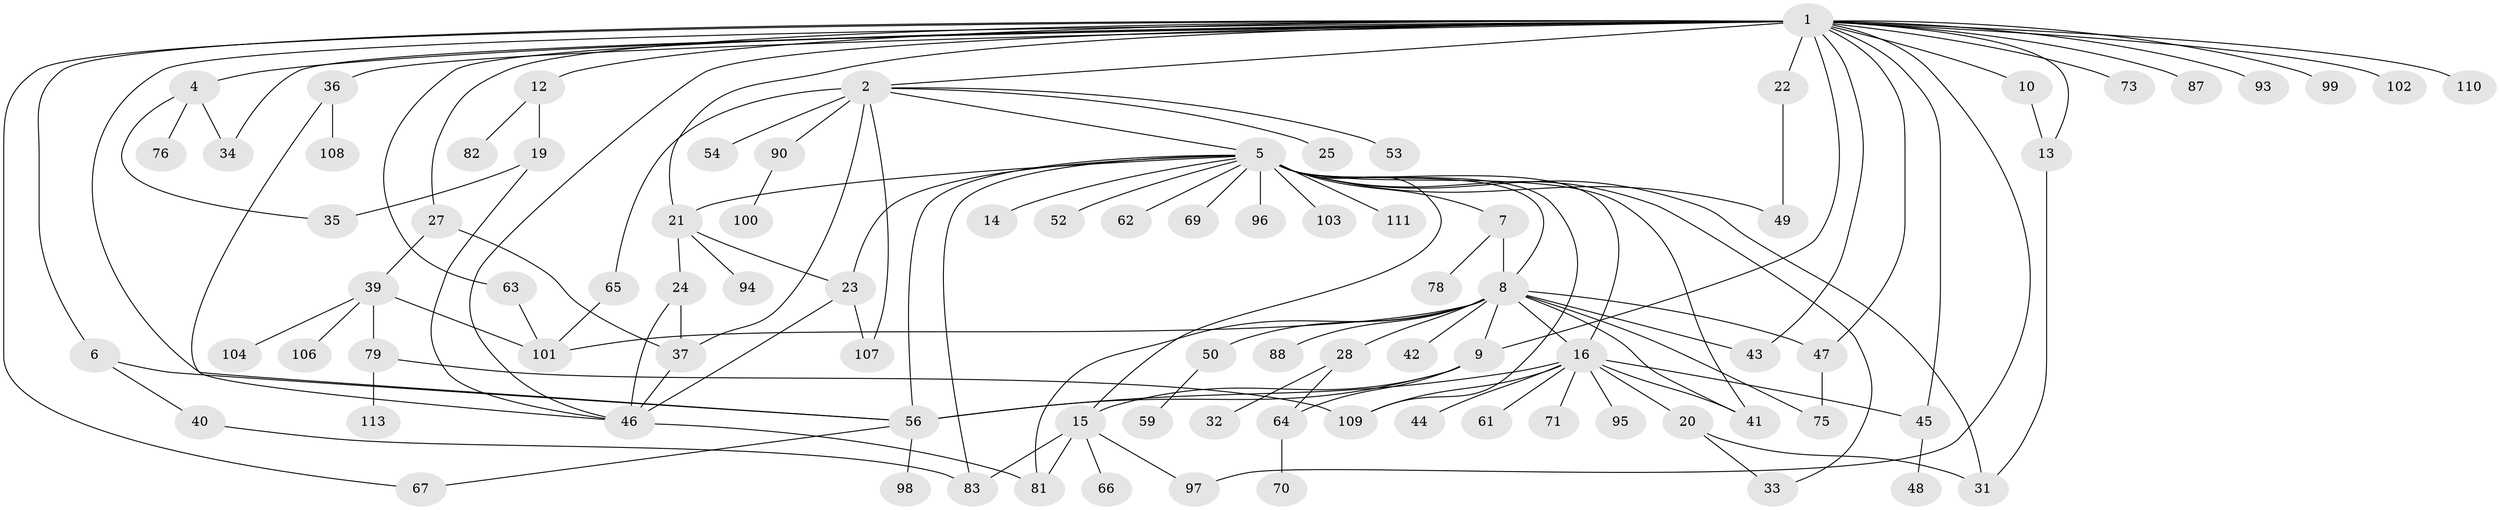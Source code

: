 // Generated by graph-tools (version 1.1) at 2025/23/03/03/25 07:23:51]
// undirected, 87 vertices, 129 edges
graph export_dot {
graph [start="1"]
  node [color=gray90,style=filled];
  1 [super="+89"];
  2 [super="+3"];
  4 [super="+17"];
  5 [super="+84"];
  6;
  7;
  8 [super="+11"];
  9;
  10;
  12 [super="+18"];
  13 [super="+26"];
  14 [super="+92"];
  15 [super="+115"];
  16 [super="+30"];
  19 [super="+38"];
  20;
  21 [super="+72"];
  22;
  23 [super="+29"];
  24;
  25;
  27 [super="+60"];
  28;
  31 [super="+58"];
  32 [super="+91"];
  33;
  34;
  35;
  36;
  37 [super="+51"];
  39 [super="+74"];
  40;
  41;
  42;
  43;
  44;
  45 [super="+114"];
  46 [super="+112"];
  47 [super="+55"];
  48;
  49;
  50;
  52;
  53;
  54;
  56 [super="+57"];
  59 [super="+77"];
  61;
  62;
  63 [super="+68"];
  64 [super="+117"];
  65 [super="+86"];
  66;
  67;
  69;
  70;
  71;
  73;
  75;
  76;
  78;
  79 [super="+80"];
  81;
  82;
  83 [super="+85"];
  87;
  88;
  90;
  93;
  94;
  95;
  96;
  97;
  98;
  99;
  100 [super="+105"];
  101 [super="+116"];
  102;
  103;
  104;
  106;
  107;
  108;
  109;
  110;
  111;
  113;
  1 -- 2;
  1 -- 4;
  1 -- 6;
  1 -- 9;
  1 -- 10;
  1 -- 12;
  1 -- 13;
  1 -- 22;
  1 -- 27;
  1 -- 36;
  1 -- 45;
  1 -- 47;
  1 -- 63;
  1 -- 67;
  1 -- 73;
  1 -- 87;
  1 -- 93;
  1 -- 97;
  1 -- 99;
  1 -- 102;
  1 -- 110;
  1 -- 34;
  1 -- 21;
  1 -- 56;
  1 -- 43;
  1 -- 46;
  2 -- 5;
  2 -- 25;
  2 -- 37;
  2 -- 53;
  2 -- 54;
  2 -- 65;
  2 -- 90;
  2 -- 107;
  4 -- 34;
  4 -- 35;
  4 -- 76;
  5 -- 7;
  5 -- 8;
  5 -- 14;
  5 -- 16;
  5 -- 21;
  5 -- 31;
  5 -- 41;
  5 -- 49;
  5 -- 52;
  5 -- 56;
  5 -- 62;
  5 -- 69;
  5 -- 83;
  5 -- 96;
  5 -- 103;
  5 -- 109;
  5 -- 111;
  5 -- 33;
  5 -- 15;
  5 -- 23;
  6 -- 40;
  6 -- 56;
  7 -- 78;
  7 -- 8;
  8 -- 16;
  8 -- 28;
  8 -- 41;
  8 -- 42;
  8 -- 43;
  8 -- 47;
  8 -- 75;
  8 -- 81;
  8 -- 88;
  8 -- 9;
  8 -- 50;
  8 -- 101;
  9 -- 15;
  9 -- 56;
  9 -- 64;
  10 -- 13;
  12 -- 82;
  12 -- 19;
  13 -- 31;
  15 -- 66;
  15 -- 81;
  15 -- 97;
  15 -- 83 [weight=2];
  16 -- 20;
  16 -- 41;
  16 -- 44;
  16 -- 45;
  16 -- 56 [weight=2];
  16 -- 61;
  16 -- 95;
  16 -- 109;
  16 -- 71;
  19 -- 35;
  19 -- 46;
  20 -- 33;
  20 -- 31;
  21 -- 23;
  21 -- 24;
  21 -- 94;
  22 -- 49;
  23 -- 107;
  23 -- 46;
  24 -- 46;
  24 -- 37;
  27 -- 37;
  27 -- 39;
  28 -- 32;
  28 -- 64;
  36 -- 108;
  36 -- 46;
  37 -- 46;
  39 -- 79;
  39 -- 101;
  39 -- 104;
  39 -- 106;
  40 -- 83;
  45 -- 48;
  46 -- 81;
  47 -- 75;
  50 -- 59;
  56 -- 67;
  56 -- 98;
  63 -- 101;
  64 -- 70;
  65 -- 101;
  79 -- 113;
  79 -- 109;
  90 -- 100;
}
